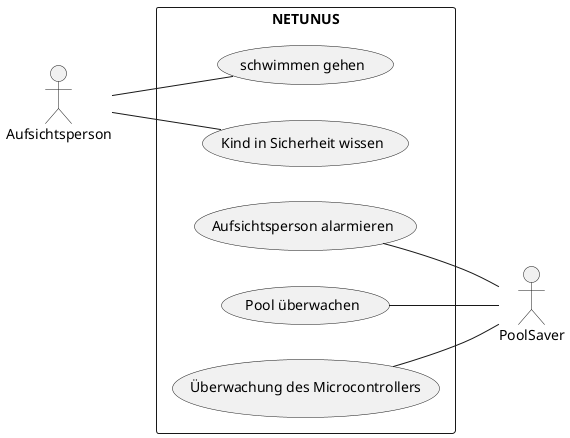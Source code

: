 @startuml
left to right direction
skinparam packageStyle rectangle
actor Aufsichtsperson
actor PoolSaver
rectangle NETUNUS {
    Aufsichtsperson -- (schwimmen gehen)
    Aufsichtsperson -- (Kind in Sicherheit wissen)
    (Aufsichtsperson alarmieren) -- PoolSaver
    (Pool überwachen) -- PoolSaver
    (Überwachung des Microcontrollers) -- PoolSaver
}
